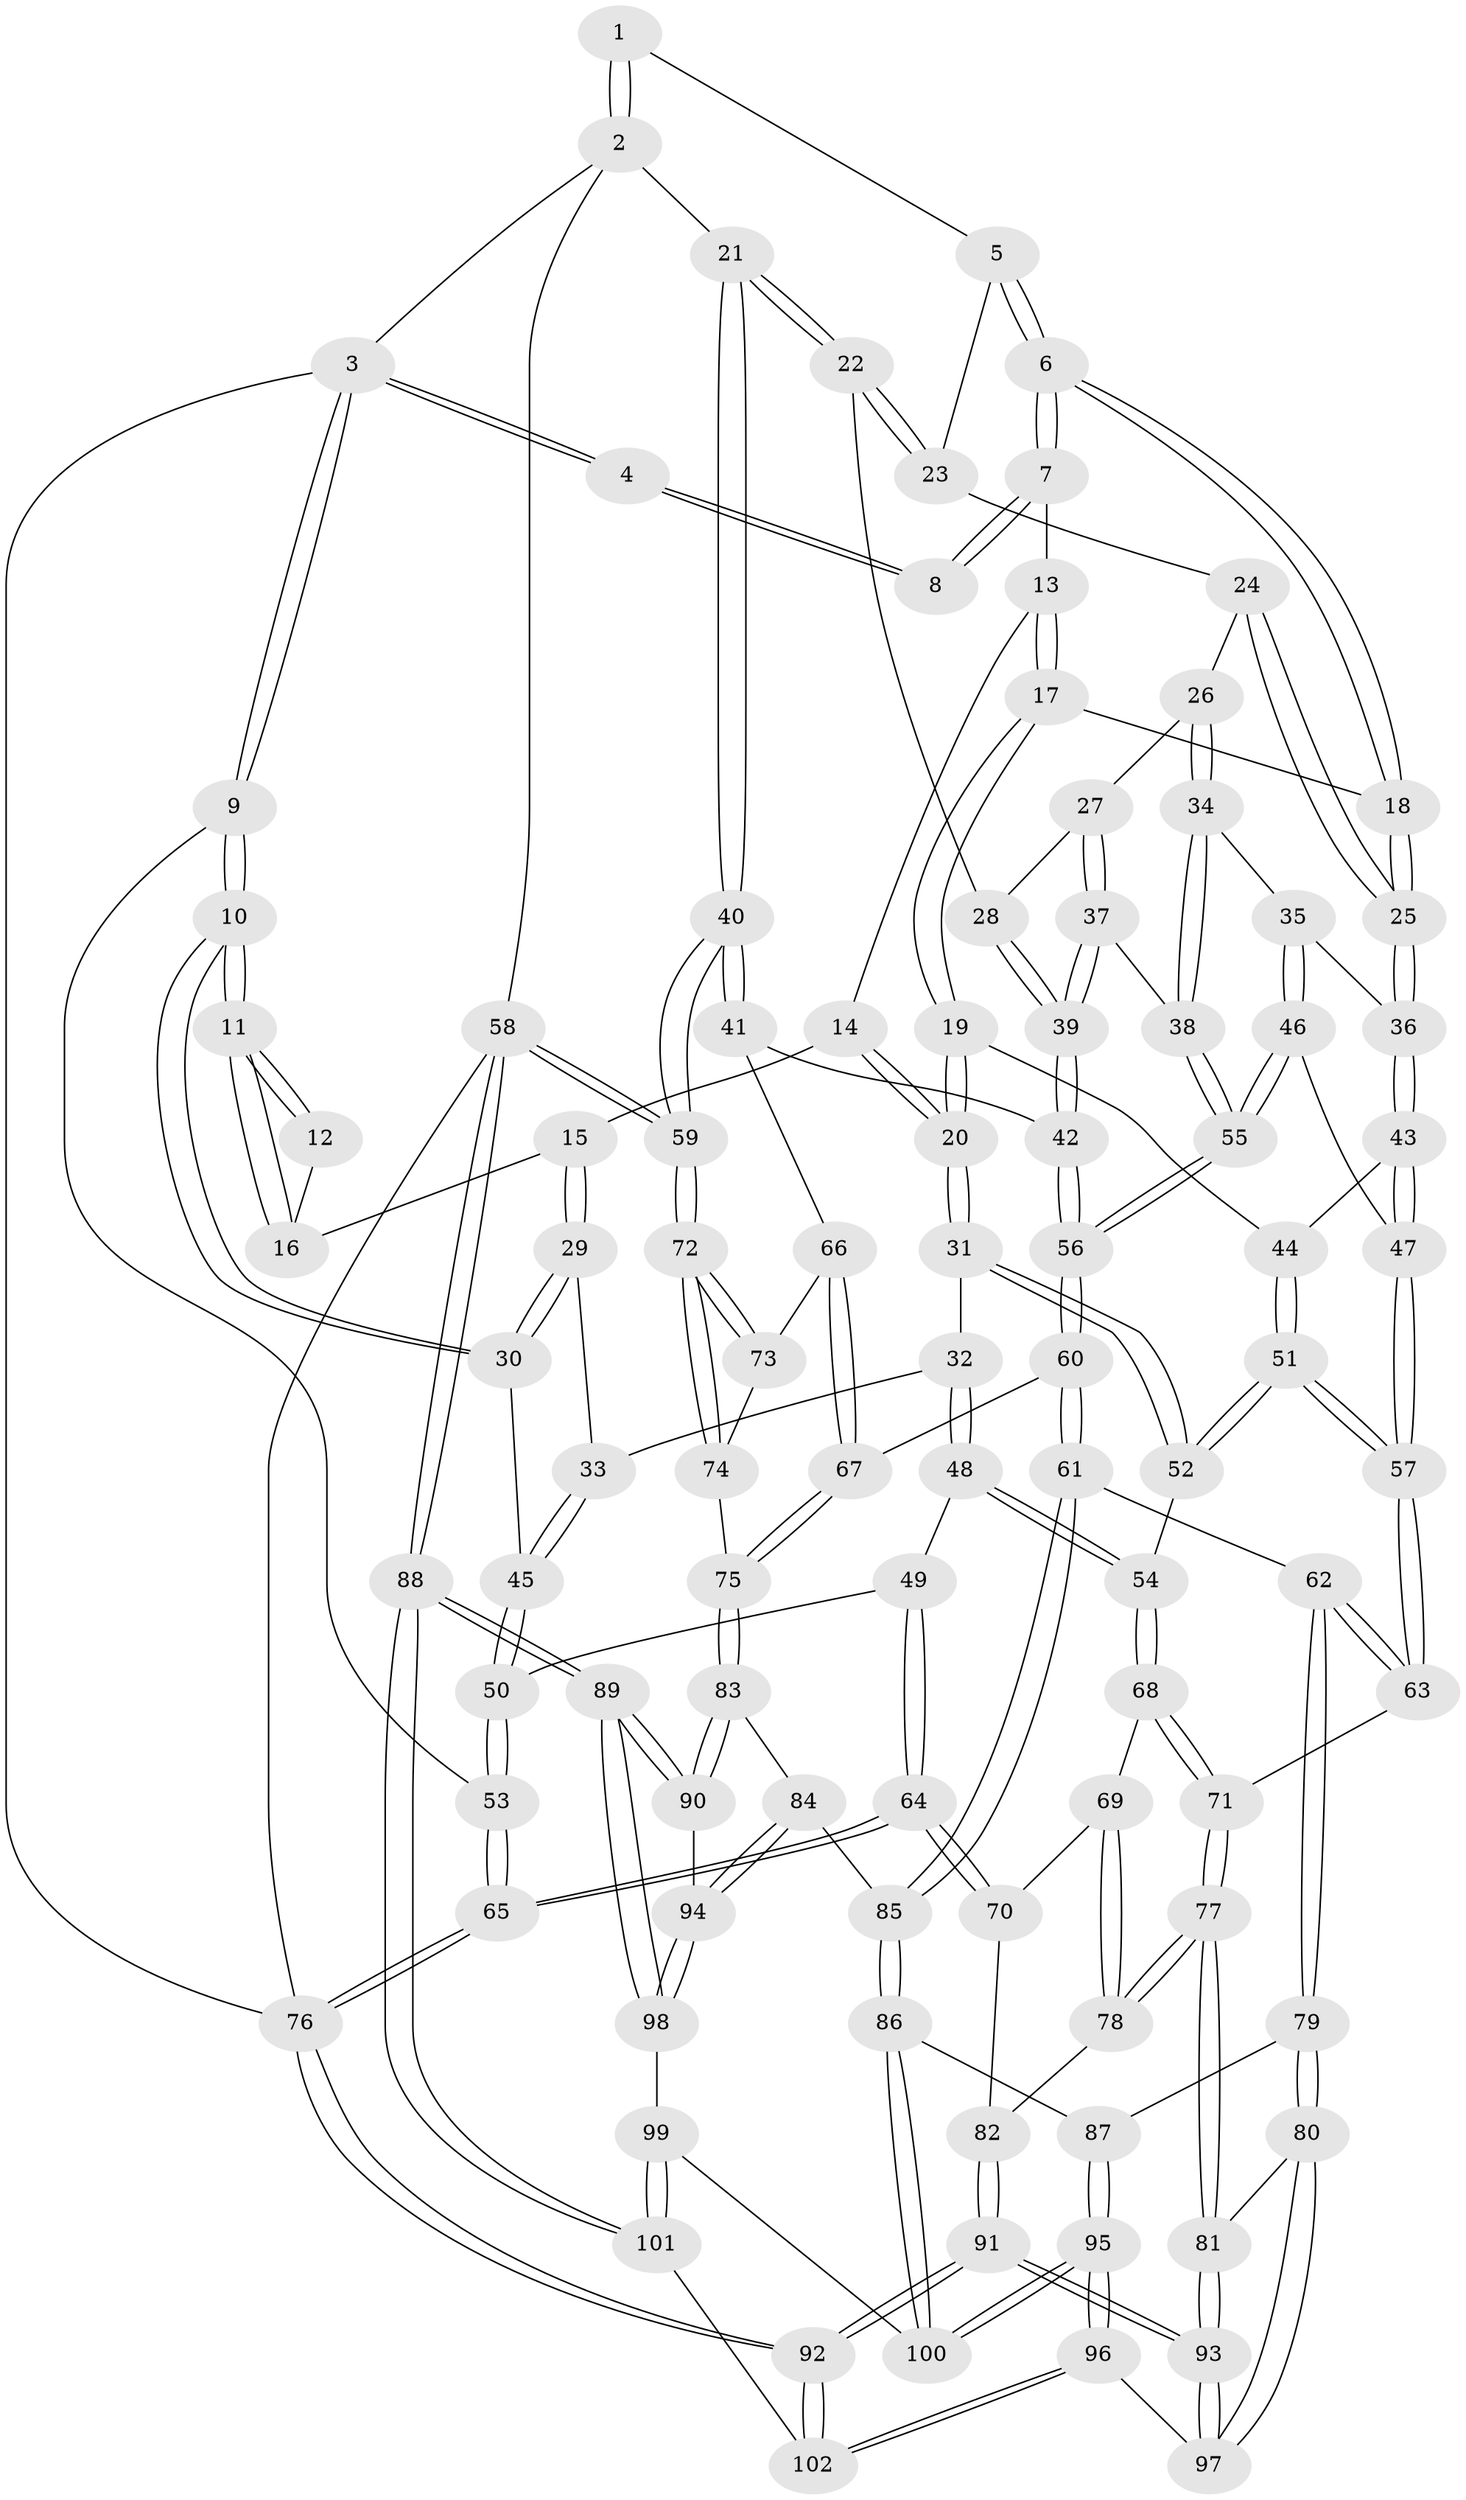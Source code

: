 // Generated by graph-tools (version 1.1) at 2025/51/03/09/25 03:51:04]
// undirected, 102 vertices, 252 edges
graph export_dot {
graph [start="1"]
  node [color=gray90,style=filled];
  1 [pos="+0.6376832371620156+0"];
  2 [pos="+1+0"];
  3 [pos="+0+0"];
  4 [pos="+0.21973394746967095+0"];
  5 [pos="+0.5990102310432472+0.12440683271331564"];
  6 [pos="+0.5969232288705633+0.12618215276760383"];
  7 [pos="+0.2763217632854023+0.008154588720473416"];
  8 [pos="+0.25469898327726687+0"];
  9 [pos="+0+0.2406358864092861"];
  10 [pos="+0+0.24265734274103726"];
  11 [pos="+0+0.23301695331701033"];
  12 [pos="+0.11104890104908786+0.12051338278451218"];
  13 [pos="+0.27785076941378034+0.022611008134674572"];
  14 [pos="+0.25351563709585545+0.14515537934243816"];
  15 [pos="+0.17760604642934338+0.2468319126844741"];
  16 [pos="+0.11890056518709038+0.20889577958292285"];
  17 [pos="+0.45445619155631667+0.26355346384827355"];
  18 [pos="+0.5580124996188304+0.2281944920697366"];
  19 [pos="+0.40405348996182205+0.3278351782119477"];
  20 [pos="+0.34392086436827873+0.3419275243907147"];
  21 [pos="+1+0"];
  22 [pos="+1+0.059345051935327936"];
  23 [pos="+0.7233770019428735+0.1421584170221745"];
  24 [pos="+0.738206645120944+0.26698153276827663"];
  25 [pos="+0.6101349384853039+0.3057484580774595"];
  26 [pos="+0.7696314064771036+0.29098413562193537"];
  27 [pos="+0.8373119489836169+0.2614752340266528"];
  28 [pos="+0.9542587068951942+0.1782644533333267"];
  29 [pos="+0.175332803098206+0.2586143232431488"];
  30 [pos="+0+0.25105710409085275"];
  31 [pos="+0.32836247247605427+0.3546107285073452"];
  32 [pos="+0.25902610677490623+0.3575309394368304"];
  33 [pos="+0.17981449054985862+0.33232069557752475"];
  34 [pos="+0.7531768654800273+0.41642026638510804"];
  35 [pos="+0.6888597506306894+0.36907025365625906"];
  36 [pos="+0.6111677217475381+0.3101489042893606"];
  37 [pos="+0.8216944413479054+0.4279886327197506"];
  38 [pos="+0.7573151471087071+0.4250078974059349"];
  39 [pos="+0.9029000184115084+0.44308055614639014"];
  40 [pos="+1+0.5198795952352987"];
  41 [pos="+0.9518060343227164+0.4968230013606069"];
  42 [pos="+0.9480714865745858+0.4939240027961196"];
  43 [pos="+0.5533880094182376+0.4495883038857099"];
  44 [pos="+0.4307808811946356+0.36403372522836813"];
  45 [pos="+0.13374680938747474+0.3626119745738857"];
  46 [pos="+0.5715372647969762+0.4710692779989914"];
  47 [pos="+0.5562181000109007+0.4625546101855558"];
  48 [pos="+0.19023434606447126+0.5484904147789716"];
  49 [pos="+0.12125954673001058+0.5186804087242233"];
  50 [pos="+0.10237983192811642+0.48987567519563135"];
  51 [pos="+0.42330542900259455+0.5758680502789327"];
  52 [pos="+0.3292879243063625+0.44035510668506395"];
  53 [pos="+0+0.4109846438518203"];
  54 [pos="+0.1982465103822015+0.5548329817785298"];
  55 [pos="+0.6799879463621855+0.5326919548874915"];
  56 [pos="+0.6907613617978872+0.6114867652247864"];
  57 [pos="+0.42415148341067543+0.5779464239695157"];
  58 [pos="+1+1"];
  59 [pos="+1+0.8844439820550971"];
  60 [pos="+0.6888363908117497+0.6499315380077729"];
  61 [pos="+0.6489326853091505+0.6921266480861193"];
  62 [pos="+0.4483855554928951+0.6452025639441696"];
  63 [pos="+0.414596409239399+0.6204754886276471"];
  64 [pos="+0+0.7267091327120192"];
  65 [pos="+0+0.8369094893064064"];
  66 [pos="+0.9053388305087041+0.6022595835879713"];
  67 [pos="+0.7541111017069718+0.6652482697342393"];
  68 [pos="+0.20188454931562994+0.5604792766980745"];
  69 [pos="+0.15852721866007902+0.6978446448372593"];
  70 [pos="+0.09546396037573264+0.711320701269883"];
  71 [pos="+0.36685458290873835+0.6370172922990126"];
  72 [pos="+1+0.8591932454438864"];
  73 [pos="+0.9083456255597107+0.6119188989921274"];
  74 [pos="+0.9159962432322689+0.7661113806455354"];
  75 [pos="+0.8797275055265921+0.7704164441580621"];
  76 [pos="+0+1"];
  77 [pos="+0.29400389788227393+0.7678667643396427"];
  78 [pos="+0.21383379193134028+0.7536661820616332"];
  79 [pos="+0.45921097393183924+0.831663751404831"];
  80 [pos="+0.37375994703168586+0.8619821286101892"];
  81 [pos="+0.30908068569720104+0.8181168032411207"];
  82 [pos="+0.15556314091767093+0.820112226653001"];
  83 [pos="+0.8528046804815441+0.8038192187962903"];
  84 [pos="+0.8318949017402723+0.8123397681301215"];
  85 [pos="+0.6449624192428797+0.7852894519408906"];
  86 [pos="+0.6393736969189086+0.8081548223752801"];
  87 [pos="+0.4783696276518792+0.8388972760828517"];
  88 [pos="+1+1"];
  89 [pos="+0.9254873028787456+1"];
  90 [pos="+0.8574948151505956+0.8787961722953149"];
  91 [pos="+0+1"];
  92 [pos="+0+1"];
  93 [pos="+0.06603840313523687+1"];
  94 [pos="+0.7631203192858895+0.8912389114960015"];
  95 [pos="+0.504987396943346+0.9586225784246579"];
  96 [pos="+0.46126434880476813+1"];
  97 [pos="+0.37793575600054125+0.9329119604524704"];
  98 [pos="+0.7406349037745018+0.9084174102289158"];
  99 [pos="+0.6726765288424489+0.8997002298647857"];
  100 [pos="+0.6579908781662819+0.8785358300597871"];
  101 [pos="+0.6331298837646732+1"];
  102 [pos="+0.48211593641826817+1"];
  1 -- 2;
  1 -- 2;
  1 -- 5;
  2 -- 3;
  2 -- 21;
  2 -- 58;
  3 -- 4;
  3 -- 4;
  3 -- 9;
  3 -- 9;
  3 -- 76;
  4 -- 8;
  4 -- 8;
  5 -- 6;
  5 -- 6;
  5 -- 23;
  6 -- 7;
  6 -- 7;
  6 -- 18;
  6 -- 18;
  7 -- 8;
  7 -- 8;
  7 -- 13;
  9 -- 10;
  9 -- 10;
  9 -- 53;
  10 -- 11;
  10 -- 11;
  10 -- 30;
  10 -- 30;
  11 -- 12;
  11 -- 12;
  11 -- 16;
  11 -- 16;
  12 -- 16;
  13 -- 14;
  13 -- 17;
  13 -- 17;
  14 -- 15;
  14 -- 20;
  14 -- 20;
  15 -- 16;
  15 -- 29;
  15 -- 29;
  17 -- 18;
  17 -- 19;
  17 -- 19;
  18 -- 25;
  18 -- 25;
  19 -- 20;
  19 -- 20;
  19 -- 44;
  20 -- 31;
  20 -- 31;
  21 -- 22;
  21 -- 22;
  21 -- 40;
  21 -- 40;
  22 -- 23;
  22 -- 23;
  22 -- 28;
  23 -- 24;
  24 -- 25;
  24 -- 25;
  24 -- 26;
  25 -- 36;
  25 -- 36;
  26 -- 27;
  26 -- 34;
  26 -- 34;
  27 -- 28;
  27 -- 37;
  27 -- 37;
  28 -- 39;
  28 -- 39;
  29 -- 30;
  29 -- 30;
  29 -- 33;
  30 -- 45;
  31 -- 32;
  31 -- 52;
  31 -- 52;
  32 -- 33;
  32 -- 48;
  32 -- 48;
  33 -- 45;
  33 -- 45;
  34 -- 35;
  34 -- 38;
  34 -- 38;
  35 -- 36;
  35 -- 46;
  35 -- 46;
  36 -- 43;
  36 -- 43;
  37 -- 38;
  37 -- 39;
  37 -- 39;
  38 -- 55;
  38 -- 55;
  39 -- 42;
  39 -- 42;
  40 -- 41;
  40 -- 41;
  40 -- 59;
  40 -- 59;
  41 -- 42;
  41 -- 66;
  42 -- 56;
  42 -- 56;
  43 -- 44;
  43 -- 47;
  43 -- 47;
  44 -- 51;
  44 -- 51;
  45 -- 50;
  45 -- 50;
  46 -- 47;
  46 -- 55;
  46 -- 55;
  47 -- 57;
  47 -- 57;
  48 -- 49;
  48 -- 54;
  48 -- 54;
  49 -- 50;
  49 -- 64;
  49 -- 64;
  50 -- 53;
  50 -- 53;
  51 -- 52;
  51 -- 52;
  51 -- 57;
  51 -- 57;
  52 -- 54;
  53 -- 65;
  53 -- 65;
  54 -- 68;
  54 -- 68;
  55 -- 56;
  55 -- 56;
  56 -- 60;
  56 -- 60;
  57 -- 63;
  57 -- 63;
  58 -- 59;
  58 -- 59;
  58 -- 88;
  58 -- 88;
  58 -- 76;
  59 -- 72;
  59 -- 72;
  60 -- 61;
  60 -- 61;
  60 -- 67;
  61 -- 62;
  61 -- 85;
  61 -- 85;
  62 -- 63;
  62 -- 63;
  62 -- 79;
  62 -- 79;
  63 -- 71;
  64 -- 65;
  64 -- 65;
  64 -- 70;
  64 -- 70;
  65 -- 76;
  65 -- 76;
  66 -- 67;
  66 -- 67;
  66 -- 73;
  67 -- 75;
  67 -- 75;
  68 -- 69;
  68 -- 71;
  68 -- 71;
  69 -- 70;
  69 -- 78;
  69 -- 78;
  70 -- 82;
  71 -- 77;
  71 -- 77;
  72 -- 73;
  72 -- 73;
  72 -- 74;
  72 -- 74;
  73 -- 74;
  74 -- 75;
  75 -- 83;
  75 -- 83;
  76 -- 92;
  76 -- 92;
  77 -- 78;
  77 -- 78;
  77 -- 81;
  77 -- 81;
  78 -- 82;
  79 -- 80;
  79 -- 80;
  79 -- 87;
  80 -- 81;
  80 -- 97;
  80 -- 97;
  81 -- 93;
  81 -- 93;
  82 -- 91;
  82 -- 91;
  83 -- 84;
  83 -- 90;
  83 -- 90;
  84 -- 85;
  84 -- 94;
  84 -- 94;
  85 -- 86;
  85 -- 86;
  86 -- 87;
  86 -- 100;
  86 -- 100;
  87 -- 95;
  87 -- 95;
  88 -- 89;
  88 -- 89;
  88 -- 101;
  88 -- 101;
  89 -- 90;
  89 -- 90;
  89 -- 98;
  89 -- 98;
  90 -- 94;
  91 -- 92;
  91 -- 92;
  91 -- 93;
  91 -- 93;
  92 -- 102;
  92 -- 102;
  93 -- 97;
  93 -- 97;
  94 -- 98;
  94 -- 98;
  95 -- 96;
  95 -- 96;
  95 -- 100;
  95 -- 100;
  96 -- 97;
  96 -- 102;
  96 -- 102;
  98 -- 99;
  99 -- 100;
  99 -- 101;
  99 -- 101;
  101 -- 102;
}
